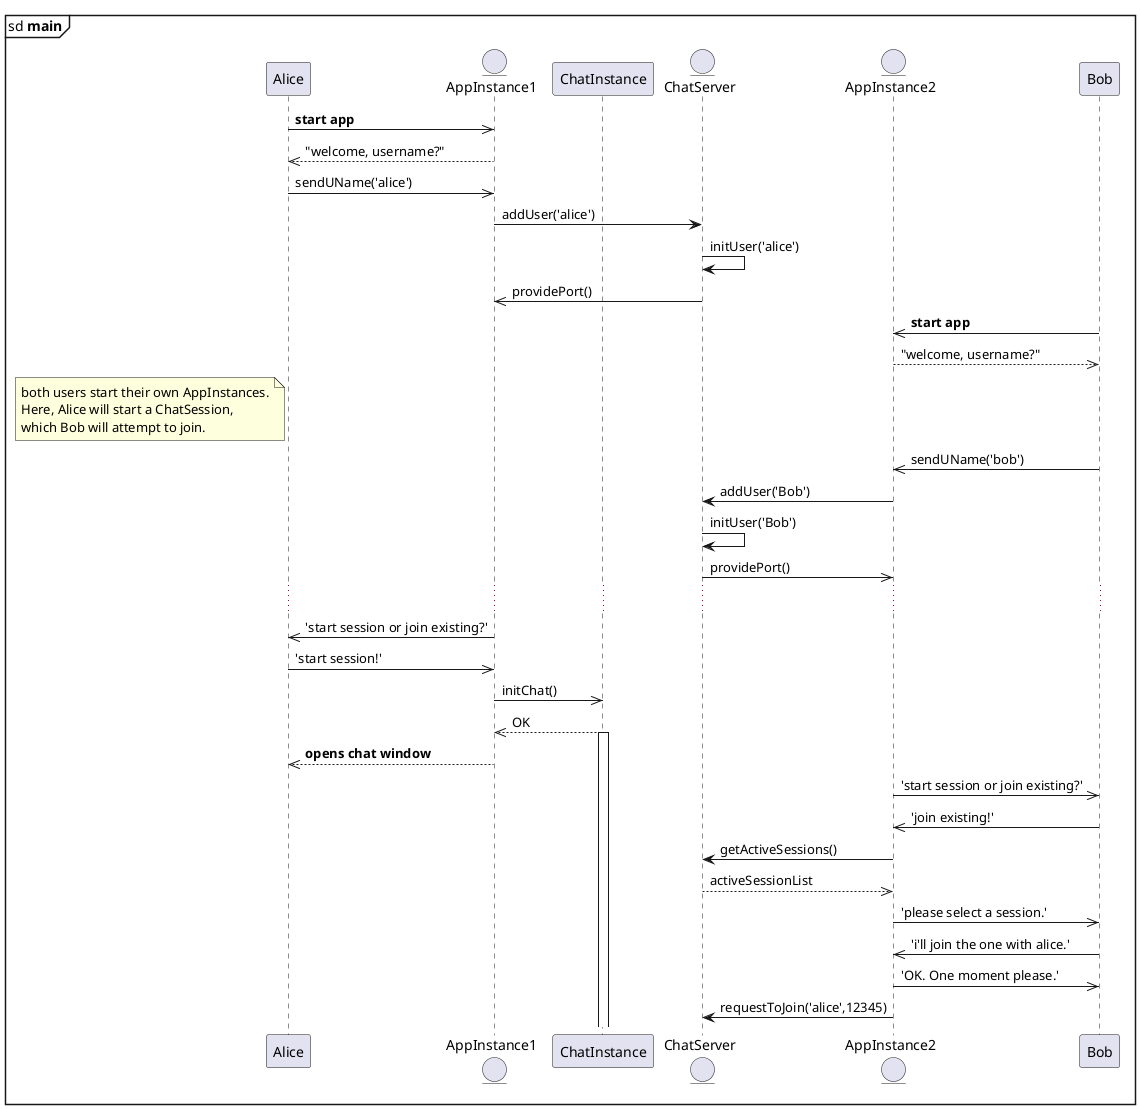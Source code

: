 @startuml Main
mainframe sd **main**
participant Alice
entity AppInstance1 as ai1
participant ChatInstance

Alice ->> ai1: **start app**
ai1 -->> Alice: "welcome, username?"
Alice ->> ai1 : sendUName('alice')
entity ChatServer as cs
ai1 -> cs : addUser('alice')
cs -> cs : initUser('alice')
cs ->> ai1 : providePort()
entity AppInstance2 as ai2
participant Bob
Bob ->> ai2: **start app**
ai2 -->> Bob: "welcome, username?"
note left of Alice
both users start their own AppInstances.
Here, Alice will start a ChatSession,
which Bob will attempt to join.
endnote
Bob ->> ai2: sendUName('bob')
ai2 -> cs: addUser('Bob')
cs -> cs: initUser('Bob')
cs ->> ai2: providePort()
...
ai1 ->> Alice: 'start session or join existing?'
Alice ->> ai1: 'start session!'

ai1 ->> ChatInstance: initChat()
ChatInstance -->> ai1: OK
activate ChatInstance
ai1 -->> Alice : **opens chat window**

ai2 ->> Bob: 'start session or join existing?'
Bob ->> ai2: 'join existing!'
ai2 -> cs: getActiveSessions()
cs -->> ai2: activeSessionList
ai2 ->> Bob: 'please select a session.'
Bob ->> ai2: 'i'll join the one with alice.'
ai2 ->> Bob: 'OK. One moment please.'

ai2 -> cs: requestToJoin('alice',12345)


@enduml